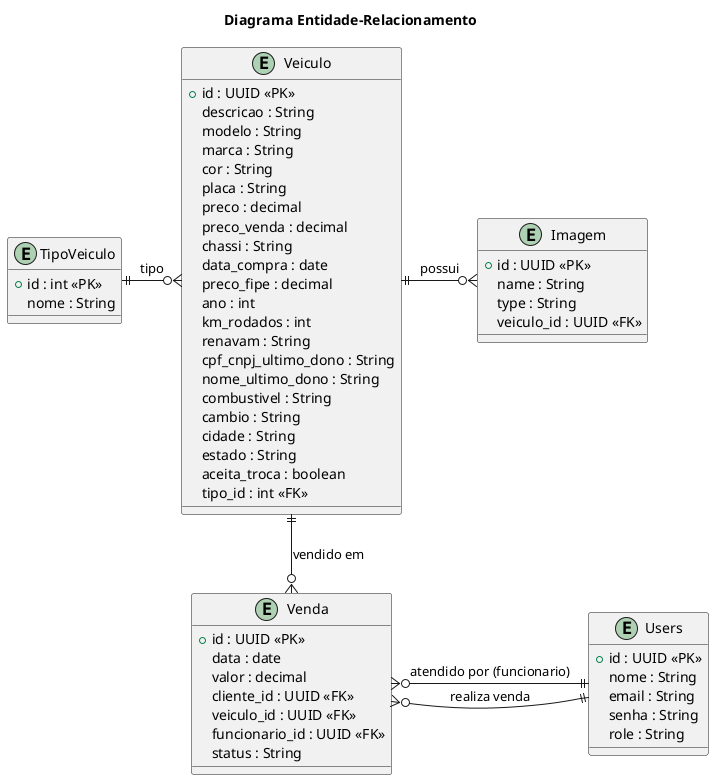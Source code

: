 @startuml entity-relationship-diagram
title Diagrama Entidade-Relacionamento

entity "Veiculo" as V {
  +id : UUID <<PK>>
  descricao : String
  modelo : String
  marca : String
  cor : String
  placa : String
  preco : decimal
  preco_venda : decimal
  chassi : String
  data_compra : date
  preco_fipe : decimal
  ano : int
  km_rodados : int
  renavam : String
  cpf_cnpj_ultimo_dono : String
  nome_ultimo_dono : String
  combustivel : String
  cambio : String
  cidade : String
  estado : String
  aceita_troca : boolean
  tipo_id : int <<FK>>
}

entity "Imagem" as I {
  +id : UUID <<PK>>
  name : String
  type : String
  veiculo_id : UUID <<FK>>
}

entity "Users" as U {
  +id : UUID <<PK>>
  nome : String
  email : String
  senha : String
  role : String
}

entity "Venda" as S {
  +id : UUID <<PK>>
  data : date
  valor : decimal
  cliente_id : UUID <<FK>>
  veiculo_id : UUID <<FK>>
  funcionario_id : UUID <<FK>>
  status : String
}

entity "TipoVeiculo" as TV {
  +id : int <<PK>>
  nome : String
}

V ||-right-o{ I : "possui"
V }o-left-|| TV : "tipo"
U ||-down-o{ S : "realiza venda"
V ||--o{ S : "vendido em"
S }o-right-|| U : "atendido por (funcionario)"


@enduml
